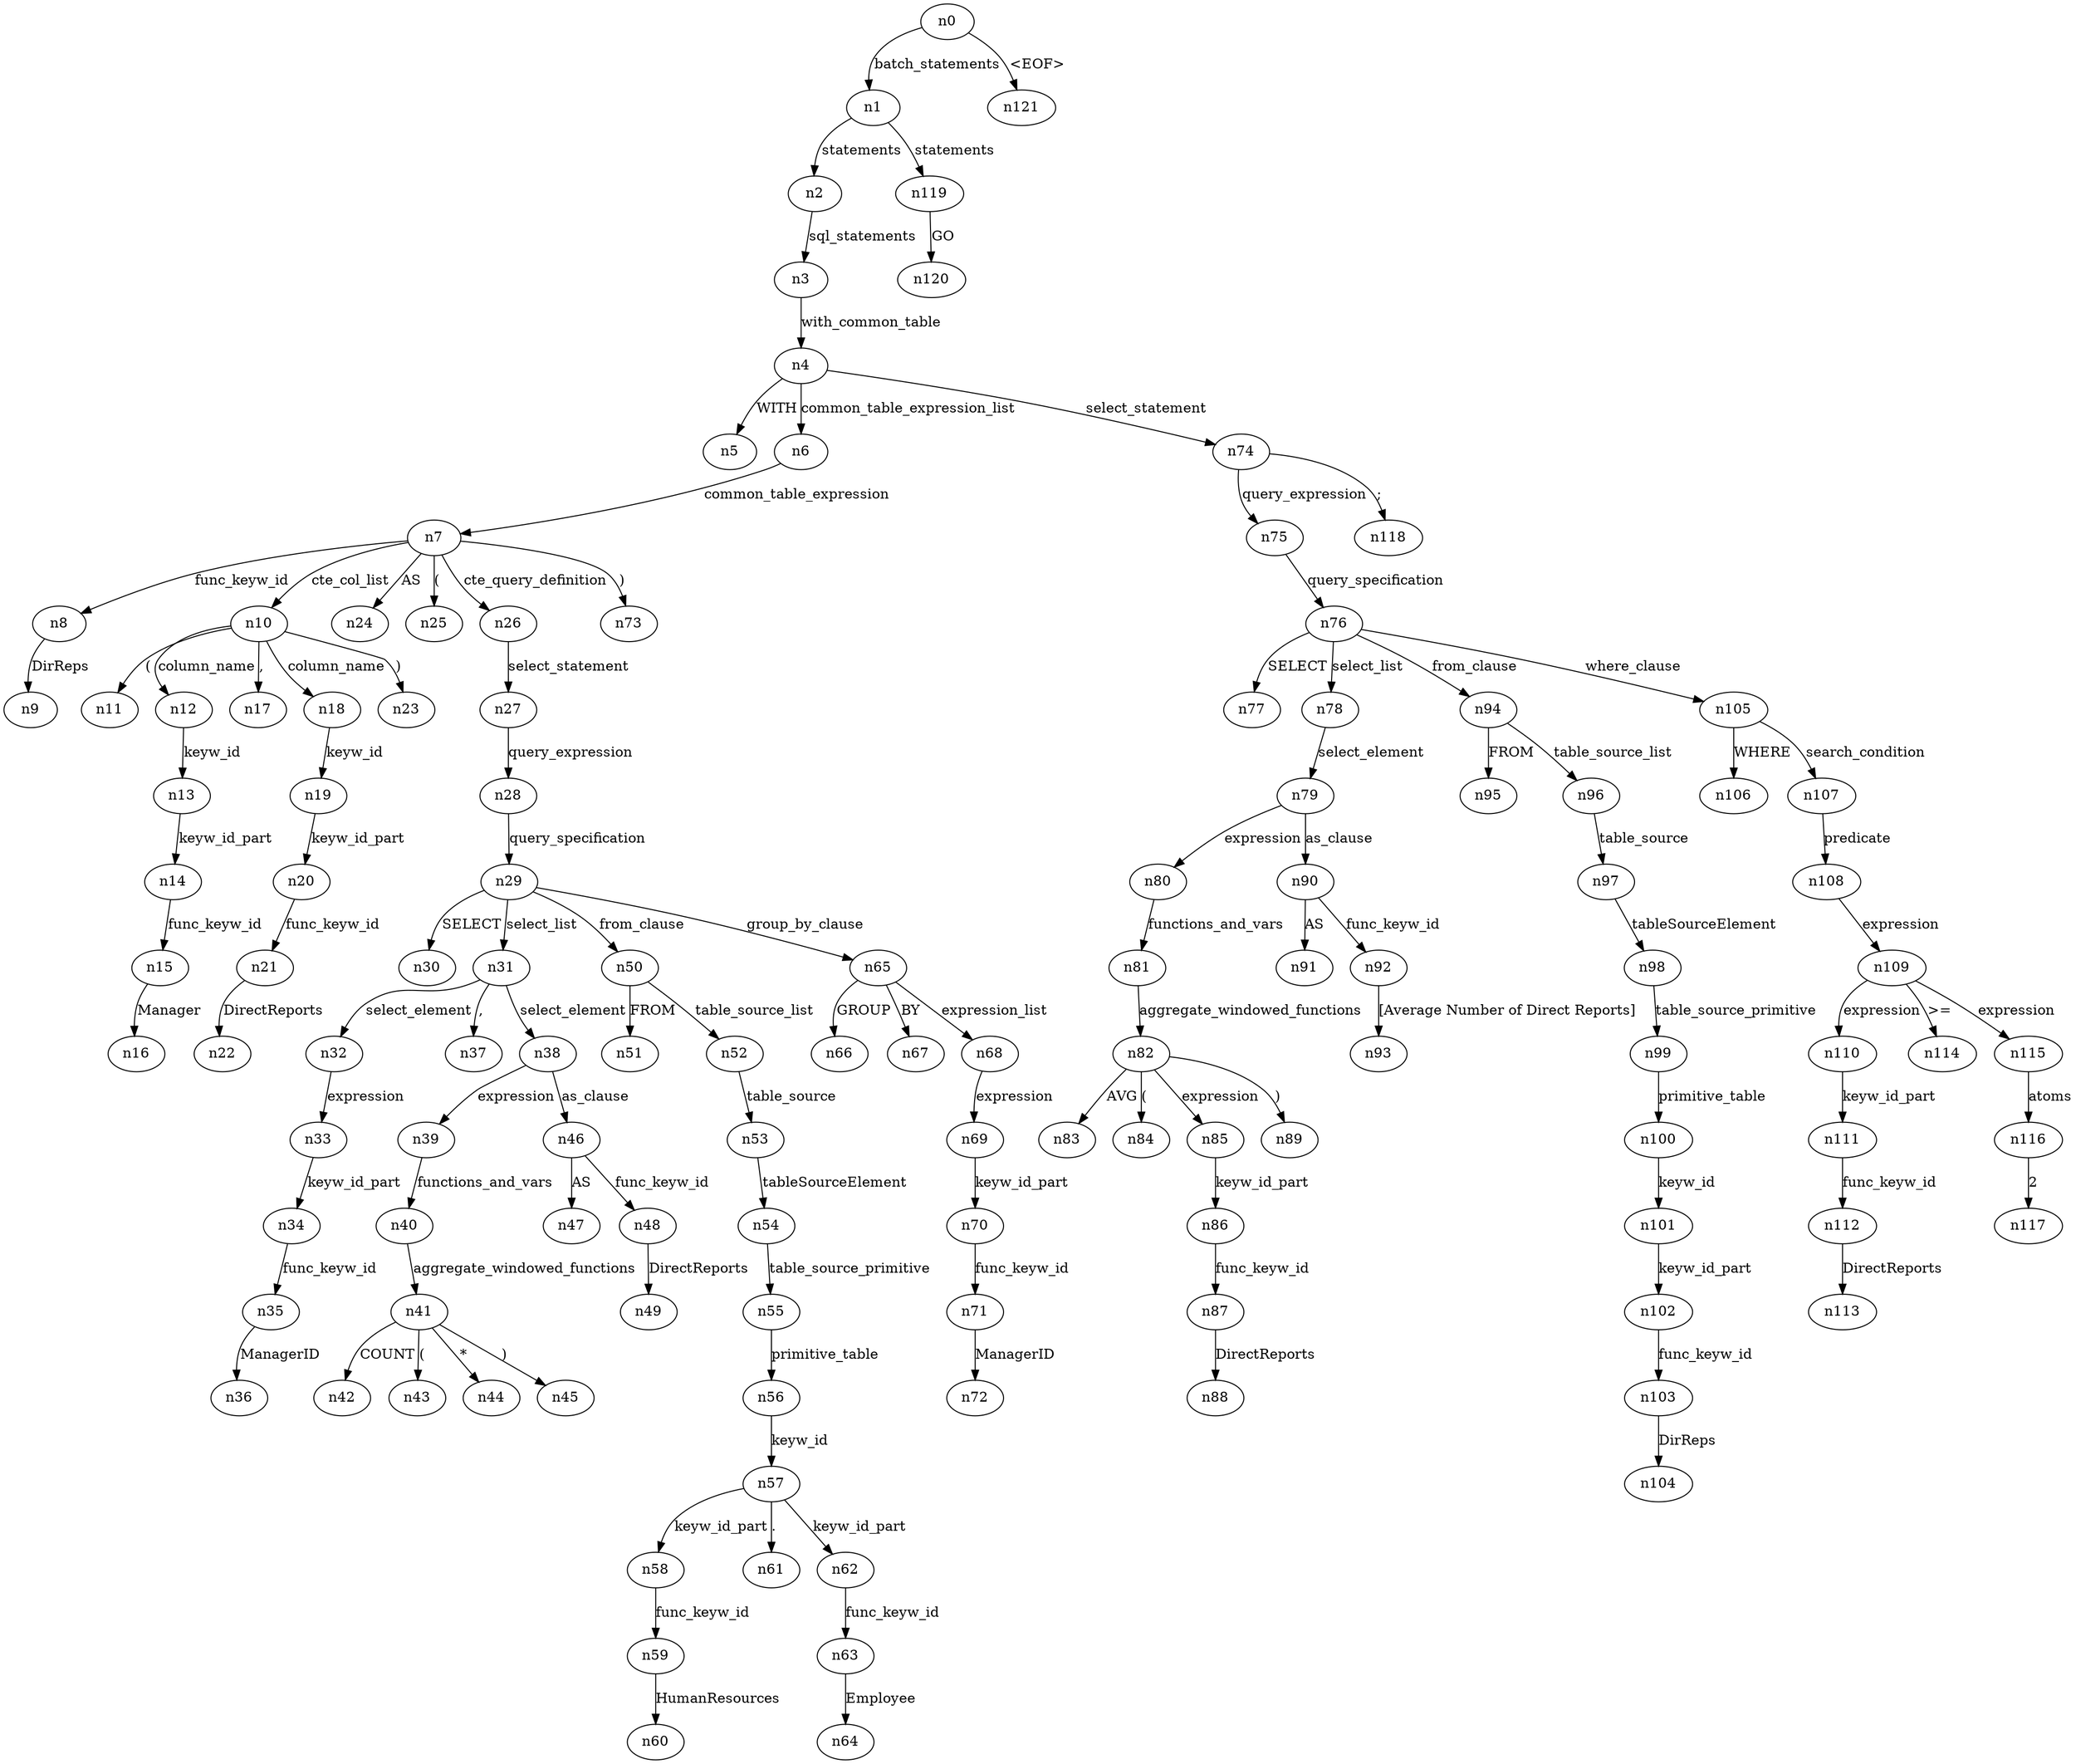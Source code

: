 digraph ParseTree {
  n0 -> n1 [label="batch_statements"];
  n1 -> n2 [label="statements"];
  n2 -> n3 [label="sql_statements"];
  n3 -> n4 [label="with_common_table"];
  n4 -> n5 [label="WITH"];
  n4 -> n6 [label="common_table_expression_list"];
  n6 -> n7 [label="common_table_expression"];
  n7 -> n8 [label="func_keyw_id"];
  n8 -> n9 [label="DirReps"];
  n7 -> n10 [label="cte_col_list"];
  n10 -> n11 [label="("];
  n10 -> n12 [label="column_name"];
  n12 -> n13 [label="keyw_id"];
  n13 -> n14 [label="keyw_id_part"];
  n14 -> n15 [label="func_keyw_id"];
  n15 -> n16 [label="Manager"];
  n10 -> n17 [label=","];
  n10 -> n18 [label="column_name"];
  n18 -> n19 [label="keyw_id"];
  n19 -> n20 [label="keyw_id_part"];
  n20 -> n21 [label="func_keyw_id"];
  n21 -> n22 [label="DirectReports"];
  n10 -> n23 [label=")"];
  n7 -> n24 [label="AS"];
  n7 -> n25 [label="("];
  n7 -> n26 [label="cte_query_definition"];
  n26 -> n27 [label="select_statement"];
  n27 -> n28 [label="query_expression"];
  n28 -> n29 [label="query_specification"];
  n29 -> n30 [label="SELECT"];
  n29 -> n31 [label="select_list"];
  n31 -> n32 [label="select_element"];
  n32 -> n33 [label="expression"];
  n33 -> n34 [label="keyw_id_part"];
  n34 -> n35 [label="func_keyw_id"];
  n35 -> n36 [label="ManagerID"];
  n31 -> n37 [label=","];
  n31 -> n38 [label="select_element"];
  n38 -> n39 [label="expression"];
  n39 -> n40 [label="functions_and_vars"];
  n40 -> n41 [label="aggregate_windowed_functions"];
  n41 -> n42 [label="COUNT"];
  n41 -> n43 [label="("];
  n41 -> n44 [label="*"];
  n41 -> n45 [label=")"];
  n38 -> n46 [label="as_clause"];
  n46 -> n47 [label="AS"];
  n46 -> n48 [label="func_keyw_id"];
  n48 -> n49 [label="DirectReports"];
  n29 -> n50 [label="from_clause"];
  n50 -> n51 [label="FROM"];
  n50 -> n52 [label="table_source_list"];
  n52 -> n53 [label="table_source"];
  n53 -> n54 [label="tableSourceElement"];
  n54 -> n55 [label="table_source_primitive"];
  n55 -> n56 [label="primitive_table"];
  n56 -> n57 [label="keyw_id"];
  n57 -> n58 [label="keyw_id_part"];
  n58 -> n59 [label="func_keyw_id"];
  n59 -> n60 [label="HumanResources"];
  n57 -> n61 [label="."];
  n57 -> n62 [label="keyw_id_part"];
  n62 -> n63 [label="func_keyw_id"];
  n63 -> n64 [label="Employee"];
  n29 -> n65 [label="group_by_clause"];
  n65 -> n66 [label="GROUP"];
  n65 -> n67 [label="BY"];
  n65 -> n68 [label="expression_list"];
  n68 -> n69 [label="expression"];
  n69 -> n70 [label="keyw_id_part"];
  n70 -> n71 [label="func_keyw_id"];
  n71 -> n72 [label="ManagerID"];
  n7 -> n73 [label=")"];
  n4 -> n74 [label="select_statement"];
  n74 -> n75 [label="query_expression"];
  n75 -> n76 [label="query_specification"];
  n76 -> n77 [label="SELECT"];
  n76 -> n78 [label="select_list"];
  n78 -> n79 [label="select_element"];
  n79 -> n80 [label="expression"];
  n80 -> n81 [label="functions_and_vars"];
  n81 -> n82 [label="aggregate_windowed_functions"];
  n82 -> n83 [label="AVG"];
  n82 -> n84 [label="("];
  n82 -> n85 [label="expression"];
  n85 -> n86 [label="keyw_id_part"];
  n86 -> n87 [label="func_keyw_id"];
  n87 -> n88 [label="DirectReports"];
  n82 -> n89 [label=")"];
  n79 -> n90 [label="as_clause"];
  n90 -> n91 [label="AS"];
  n90 -> n92 [label="func_keyw_id"];
  n92 -> n93 [label="[Average Number of Direct Reports]"];
  n76 -> n94 [label="from_clause"];
  n94 -> n95 [label="FROM"];
  n94 -> n96 [label="table_source_list"];
  n96 -> n97 [label="table_source"];
  n97 -> n98 [label="tableSourceElement"];
  n98 -> n99 [label="table_source_primitive"];
  n99 -> n100 [label="primitive_table"];
  n100 -> n101 [label="keyw_id"];
  n101 -> n102 [label="keyw_id_part"];
  n102 -> n103 [label="func_keyw_id"];
  n103 -> n104 [label="DirReps"];
  n76 -> n105 [label="where_clause"];
  n105 -> n106 [label="WHERE"];
  n105 -> n107 [label="search_condition"];
  n107 -> n108 [label="predicate"];
  n108 -> n109 [label="expression"];
  n109 -> n110 [label="expression"];
  n110 -> n111 [label="keyw_id_part"];
  n111 -> n112 [label="func_keyw_id"];
  n112 -> n113 [label="DirectReports"];
  n109 -> n114 [label=">="];
  n109 -> n115 [label="expression"];
  n115 -> n116 [label="atoms"];
  n116 -> n117 [label="2"];
  n74 -> n118 [label=";"];
  n1 -> n119 [label="statements"];
  n119 -> n120 [label="GO"];
  n0 -> n121 [label="<EOF>"];
}